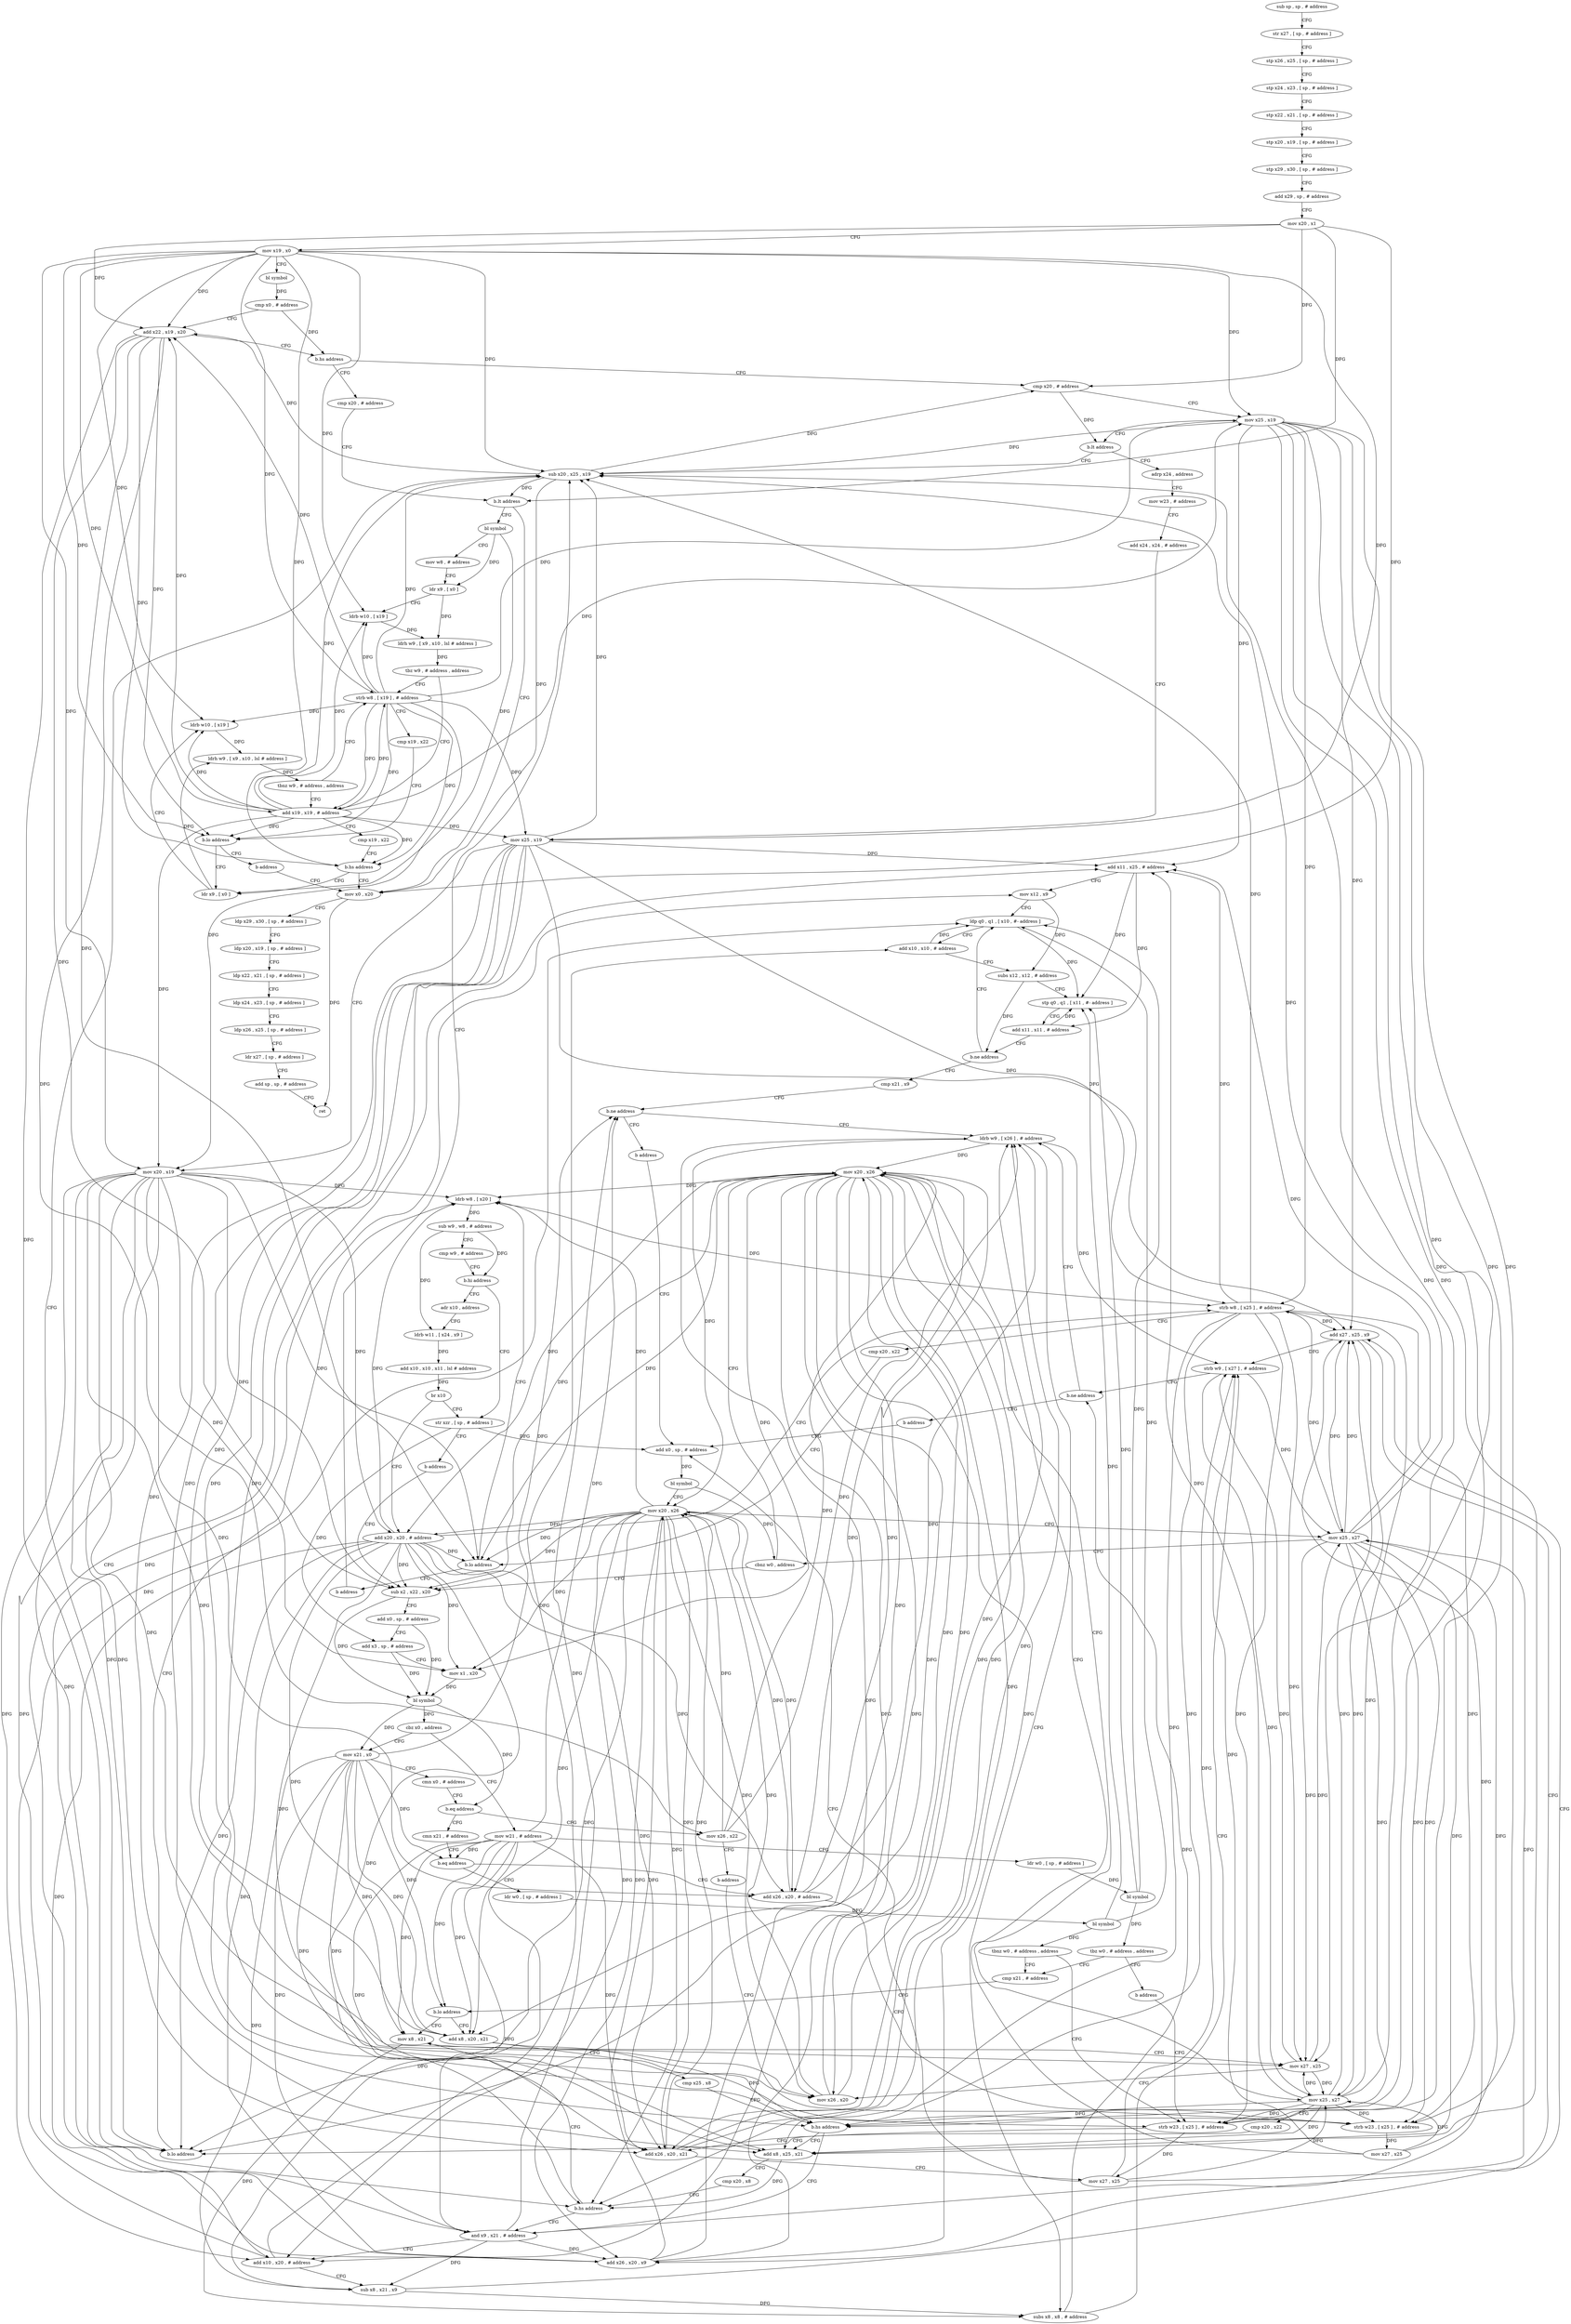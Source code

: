 digraph "func" {
"4268624" [label = "sub sp , sp , # address" ]
"4268628" [label = "str x27 , [ sp , # address ]" ]
"4268632" [label = "stp x26 , x25 , [ sp , # address ]" ]
"4268636" [label = "stp x24 , x23 , [ sp , # address ]" ]
"4268640" [label = "stp x22 , x21 , [ sp , # address ]" ]
"4268644" [label = "stp x20 , x19 , [ sp , # address ]" ]
"4268648" [label = "stp x29 , x30 , [ sp , # address ]" ]
"4268652" [label = "add x29 , sp , # address" ]
"4268656" [label = "mov x20 , x1" ]
"4268660" [label = "mov x19 , x0" ]
"4268664" [label = "bl symbol" ]
"4268668" [label = "cmp x0 , # address" ]
"4268672" [label = "add x22 , x19 , x20" ]
"4268676" [label = "b.hs address" ]
"4268756" [label = "cmp x20 , # address" ]
"4268680" [label = "cmp x20 , # address" ]
"4268760" [label = "mov x25 , x19" ]
"4268764" [label = "b.lt address" ]
"4269120" [label = "sub x20 , x25 , x19" ]
"4268768" [label = "adrp x24 , address" ]
"4268684" [label = "b.lt address" ]
"4269124" [label = "mov x0 , x20" ]
"4268688" [label = "bl symbol" ]
"4268772" [label = "mov w23 , # address" ]
"4268776" [label = "add x24 , x24 , # address" ]
"4268780" [label = "mov x25 , x19" ]
"4268784" [label = "mov x20 , x19" ]
"4268788" [label = "ldrb w8 , [ x20 ]" ]
"4269128" [label = "ldp x29 , x30 , [ sp , # address ]" ]
"4269132" [label = "ldp x20 , x19 , [ sp , # address ]" ]
"4269136" [label = "ldp x22 , x21 , [ sp , # address ]" ]
"4269140" [label = "ldp x24 , x23 , [ sp , # address ]" ]
"4269144" [label = "ldp x26 , x25 , [ sp , # address ]" ]
"4269148" [label = "ldr x27 , [ sp , # address ]" ]
"4269152" [label = "add sp , sp , # address" ]
"4269156" [label = "ret" ]
"4268692" [label = "mov w8 , # address" ]
"4268696" [label = "ldr x9 , [ x0 ]" ]
"4268700" [label = "ldrb w10 , [ x19 ]" ]
"4268704" [label = "ldrh w9 , [ x9 , x10 , lsl # address ]" ]
"4268708" [label = "tbz w9 , # address , address" ]
"4268740" [label = "strb w8 , [ x19 ] , # address" ]
"4268712" [label = "add x19 , x19 , # address" ]
"4268840" [label = "str xzr , [ sp , # address ]" ]
"4268844" [label = "b address" ]
"4268880" [label = "sub x2 , x22 , x20" ]
"4268804" [label = "adr x10 , address" ]
"4268808" [label = "ldrb w11 , [ x24 , x9 ]" ]
"4268812" [label = "add x10 , x10 , x11 , lsl # address" ]
"4268816" [label = "br x10" ]
"4268820" [label = "add x20 , x20 , # address" ]
"4268744" [label = "cmp x19 , x22" ]
"4268748" [label = "b.lo address" ]
"4268724" [label = "ldr x9 , [ x0 ]" ]
"4268752" [label = "b address" ]
"4268716" [label = "cmp x19 , x22" ]
"4268720" [label = "b.hs address" ]
"4268884" [label = "add x0 , sp , # address" ]
"4268888" [label = "add x3 , sp , # address" ]
"4268892" [label = "mov x1 , x20" ]
"4268896" [label = "bl symbol" ]
"4268900" [label = "cbz x0 , address" ]
"4269000" [label = "mov w21 , # address" ]
"4268904" [label = "mov x21 , x0" ]
"4268824" [label = "strb w8 , [ x25 ] , # address" ]
"4268828" [label = "cmp x20 , x22" ]
"4268832" [label = "b.lo address" ]
"4268836" [label = "b address" ]
"4268728" [label = "ldrb w10 , [ x19 ]" ]
"4268732" [label = "ldrh w9 , [ x9 , x10 , lsl # address ]" ]
"4268736" [label = "tbnz w9 , # address , address" ]
"4269004" [label = "ldr w0 , [ sp , # address ]" ]
"4269008" [label = "bl symbol" ]
"4269012" [label = "tbz w0 , # address , address" ]
"4268936" [label = "cmp x21 , # address" ]
"4269016" [label = "b address" ]
"4268908" [label = "cmn x0 , # address" ]
"4268912" [label = "b.eq address" ]
"4269084" [label = "mov x26 , x22" ]
"4268916" [label = "cmn x21 , # address" ]
"4268792" [label = "sub w9 , w8 , # address" ]
"4268796" [label = "cmp w9 , # address" ]
"4268800" [label = "b.hi address" ]
"4268940" [label = "b.lo address" ]
"4268968" [label = "mov x8 , x21" ]
"4268944" [label = "add x8 , x20 , x21" ]
"4268848" [label = "strb w23 , [ x25 ] , # address" ]
"4269088" [label = "b address" ]
"4269096" [label = "strb w23 , [ x25 ] , # address" ]
"4268920" [label = "b.eq address" ]
"4269092" [label = "add x26 , x20 , # address" ]
"4268924" [label = "ldr w0 , [ sp , # address ]" ]
"4268972" [label = "mov x27 , x25" ]
"4268976" [label = "mov x26 , x20" ]
"4268980" [label = "ldrb w9 , [ x26 ] , # address" ]
"4268948" [label = "cmp x25 , x8" ]
"4268952" [label = "b.hs address" ]
"4269020" [label = "and x9 , x21 , # address" ]
"4268956" [label = "add x8 , x25 , x21" ]
"4268852" [label = "add x26 , x20 , x21" ]
"4268856" [label = "mov x27 , x25" ]
"4268860" [label = "add x0 , sp , # address" ]
"4269100" [label = "mov x27 , x25" ]
"4269104" [label = "mov x20 , x26" ]
"4268928" [label = "bl symbol" ]
"4268932" [label = "tbnz w0 , # address , address" ]
"4268984" [label = "subs x8 , x8 , # address" ]
"4268988" [label = "strb w9 , [ x27 ] , # address" ]
"4268992" [label = "b.ne address" ]
"4268996" [label = "b address" ]
"4269024" [label = "add x10 , x20 , # address" ]
"4269028" [label = "sub x8 , x21 , x9" ]
"4269032" [label = "add x27 , x25 , x9" ]
"4269036" [label = "add x26 , x20 , x9" ]
"4269040" [label = "add x11 , x25 , # address" ]
"4269044" [label = "mov x12 , x9" ]
"4269048" [label = "ldp q0 , q1 , [ x10 , #- address ]" ]
"4268960" [label = "cmp x20 , x8" ]
"4268964" [label = "b.hs address" ]
"4269108" [label = "mov x25 , x27" ]
"4269112" [label = "cmp x20 , x22" ]
"4269116" [label = "b.lo address" ]
"4268864" [label = "bl symbol" ]
"4268868" [label = "mov x20 , x26" ]
"4268872" [label = "mov x25 , x27" ]
"4268876" [label = "cbnz w0 , address" ]
"4269052" [label = "add x10 , x10 , # address" ]
"4269056" [label = "subs x12 , x12 , # address" ]
"4269060" [label = "stp q0 , q1 , [ x11 , #- address ]" ]
"4269064" [label = "add x11 , x11 , # address" ]
"4269068" [label = "b.ne address" ]
"4269072" [label = "cmp x21 , x9" ]
"4269076" [label = "b.ne address" ]
"4269080" [label = "b address" ]
"4268624" -> "4268628" [ label = "CFG" ]
"4268628" -> "4268632" [ label = "CFG" ]
"4268632" -> "4268636" [ label = "CFG" ]
"4268636" -> "4268640" [ label = "CFG" ]
"4268640" -> "4268644" [ label = "CFG" ]
"4268644" -> "4268648" [ label = "CFG" ]
"4268648" -> "4268652" [ label = "CFG" ]
"4268652" -> "4268656" [ label = "CFG" ]
"4268656" -> "4268660" [ label = "CFG" ]
"4268656" -> "4268672" [ label = "DFG" ]
"4268656" -> "4268756" [ label = "DFG" ]
"4268656" -> "4268684" [ label = "DFG" ]
"4268656" -> "4269124" [ label = "DFG" ]
"4268660" -> "4268664" [ label = "CFG" ]
"4268660" -> "4268672" [ label = "DFG" ]
"4268660" -> "4268760" [ label = "DFG" ]
"4268660" -> "4269120" [ label = "DFG" ]
"4268660" -> "4268780" [ label = "DFG" ]
"4268660" -> "4268784" [ label = "DFG" ]
"4268660" -> "4268700" [ label = "DFG" ]
"4268660" -> "4268740" [ label = "DFG" ]
"4268660" -> "4268748" [ label = "DFG" ]
"4268660" -> "4268712" [ label = "DFG" ]
"4268660" -> "4268720" [ label = "DFG" ]
"4268660" -> "4268728" [ label = "DFG" ]
"4268664" -> "4268668" [ label = "DFG" ]
"4268668" -> "4268672" [ label = "CFG" ]
"4268668" -> "4268676" [ label = "DFG" ]
"4268672" -> "4268676" [ label = "CFG" ]
"4268672" -> "4268748" [ label = "DFG" ]
"4268672" -> "4268720" [ label = "DFG" ]
"4268672" -> "4268880" [ label = "DFG" ]
"4268672" -> "4268832" [ label = "DFG" ]
"4268672" -> "4269084" [ label = "DFG" ]
"4268672" -> "4269116" [ label = "DFG" ]
"4268676" -> "4268756" [ label = "CFG" ]
"4268676" -> "4268680" [ label = "CFG" ]
"4268756" -> "4268760" [ label = "CFG" ]
"4268756" -> "4268764" [ label = "DFG" ]
"4268680" -> "4268684" [ label = "CFG" ]
"4268760" -> "4268764" [ label = "CFG" ]
"4268760" -> "4269120" [ label = "DFG" ]
"4268760" -> "4268824" [ label = "DFG" ]
"4268760" -> "4268972" [ label = "DFG" ]
"4268760" -> "4268952" [ label = "DFG" ]
"4268760" -> "4268848" [ label = "DFG" ]
"4268760" -> "4269096" [ label = "DFG" ]
"4268760" -> "4269032" [ label = "DFG" ]
"4268760" -> "4269040" [ label = "DFG" ]
"4268760" -> "4268956" [ label = "DFG" ]
"4268764" -> "4269120" [ label = "CFG" ]
"4268764" -> "4268768" [ label = "CFG" ]
"4269120" -> "4269124" [ label = "DFG" ]
"4269120" -> "4268672" [ label = "DFG" ]
"4269120" -> "4268756" [ label = "DFG" ]
"4269120" -> "4268684" [ label = "DFG" ]
"4268768" -> "4268772" [ label = "CFG" ]
"4268684" -> "4269124" [ label = "CFG" ]
"4268684" -> "4268688" [ label = "CFG" ]
"4269124" -> "4269128" [ label = "CFG" ]
"4269124" -> "4269156" [ label = "DFG" ]
"4268688" -> "4268692" [ label = "CFG" ]
"4268688" -> "4268696" [ label = "DFG" ]
"4268688" -> "4268724" [ label = "DFG" ]
"4268772" -> "4268776" [ label = "CFG" ]
"4268776" -> "4268780" [ label = "CFG" ]
"4268780" -> "4268784" [ label = "CFG" ]
"4268780" -> "4269120" [ label = "DFG" ]
"4268780" -> "4268824" [ label = "DFG" ]
"4268780" -> "4268972" [ label = "DFG" ]
"4268780" -> "4268952" [ label = "DFG" ]
"4268780" -> "4268848" [ label = "DFG" ]
"4268780" -> "4269096" [ label = "DFG" ]
"4268780" -> "4269032" [ label = "DFG" ]
"4268780" -> "4269040" [ label = "DFG" ]
"4268780" -> "4268956" [ label = "DFG" ]
"4268784" -> "4268788" [ label = "DFG" ]
"4268784" -> "4268880" [ label = "DFG" ]
"4268784" -> "4268892" [ label = "DFG" ]
"4268784" -> "4268820" [ label = "DFG" ]
"4268784" -> "4268832" [ label = "DFG" ]
"4268784" -> "4268976" [ label = "DFG" ]
"4268784" -> "4268944" [ label = "DFG" ]
"4268784" -> "4268852" [ label = "DFG" ]
"4268784" -> "4269092" [ label = "DFG" ]
"4268784" -> "4269024" [ label = "DFG" ]
"4268784" -> "4269036" [ label = "DFG" ]
"4268784" -> "4268964" [ label = "DFG" ]
"4268784" -> "4269116" [ label = "DFG" ]
"4268788" -> "4268792" [ label = "DFG" ]
"4268788" -> "4268824" [ label = "DFG" ]
"4269128" -> "4269132" [ label = "CFG" ]
"4269132" -> "4269136" [ label = "CFG" ]
"4269136" -> "4269140" [ label = "CFG" ]
"4269140" -> "4269144" [ label = "CFG" ]
"4269144" -> "4269148" [ label = "CFG" ]
"4269148" -> "4269152" [ label = "CFG" ]
"4269152" -> "4269156" [ label = "CFG" ]
"4268692" -> "4268696" [ label = "CFG" ]
"4268696" -> "4268700" [ label = "CFG" ]
"4268696" -> "4268704" [ label = "DFG" ]
"4268700" -> "4268704" [ label = "DFG" ]
"4268704" -> "4268708" [ label = "DFG" ]
"4268708" -> "4268740" [ label = "CFG" ]
"4268708" -> "4268712" [ label = "CFG" ]
"4268740" -> "4268744" [ label = "CFG" ]
"4268740" -> "4268760" [ label = "DFG" ]
"4268740" -> "4269120" [ label = "DFG" ]
"4268740" -> "4268780" [ label = "DFG" ]
"4268740" -> "4268784" [ label = "DFG" ]
"4268740" -> "4268700" [ label = "DFG" ]
"4268740" -> "4268672" [ label = "DFG" ]
"4268740" -> "4268748" [ label = "DFG" ]
"4268740" -> "4268712" [ label = "DFG" ]
"4268740" -> "4268720" [ label = "DFG" ]
"4268740" -> "4268728" [ label = "DFG" ]
"4268712" -> "4268716" [ label = "CFG" ]
"4268712" -> "4268760" [ label = "DFG" ]
"4268712" -> "4269120" [ label = "DFG" ]
"4268712" -> "4268780" [ label = "DFG" ]
"4268712" -> "4268784" [ label = "DFG" ]
"4268712" -> "4268700" [ label = "DFG" ]
"4268712" -> "4268740" [ label = "DFG" ]
"4268712" -> "4268672" [ label = "DFG" ]
"4268712" -> "4268748" [ label = "DFG" ]
"4268712" -> "4268720" [ label = "DFG" ]
"4268712" -> "4268728" [ label = "DFG" ]
"4268840" -> "4268844" [ label = "CFG" ]
"4268840" -> "4268888" [ label = "DFG" ]
"4268840" -> "4268860" [ label = "DFG" ]
"4268844" -> "4268880" [ label = "CFG" ]
"4268880" -> "4268884" [ label = "CFG" ]
"4268880" -> "4268896" [ label = "DFG" ]
"4268804" -> "4268808" [ label = "CFG" ]
"4268808" -> "4268812" [ label = "DFG" ]
"4268812" -> "4268816" [ label = "DFG" ]
"4268816" -> "4268820" [ label = "CFG" ]
"4268816" -> "4268840" [ label = "CFG" ]
"4268820" -> "4268824" [ label = "CFG" ]
"4268820" -> "4268788" [ label = "DFG" ]
"4268820" -> "4268880" [ label = "DFG" ]
"4268820" -> "4268892" [ label = "DFG" ]
"4268820" -> "4268832" [ label = "DFG" ]
"4268820" -> "4268976" [ label = "DFG" ]
"4268820" -> "4268944" [ label = "DFG" ]
"4268820" -> "4268852" [ label = "DFG" ]
"4268820" -> "4269092" [ label = "DFG" ]
"4268820" -> "4269024" [ label = "DFG" ]
"4268820" -> "4269036" [ label = "DFG" ]
"4268820" -> "4268964" [ label = "DFG" ]
"4268820" -> "4269116" [ label = "DFG" ]
"4268744" -> "4268748" [ label = "CFG" ]
"4268748" -> "4268724" [ label = "CFG" ]
"4268748" -> "4268752" [ label = "CFG" ]
"4268724" -> "4268728" [ label = "CFG" ]
"4268724" -> "4268732" [ label = "DFG" ]
"4268752" -> "4269124" [ label = "CFG" ]
"4268716" -> "4268720" [ label = "CFG" ]
"4268720" -> "4269124" [ label = "CFG" ]
"4268720" -> "4268724" [ label = "CFG" ]
"4268884" -> "4268888" [ label = "CFG" ]
"4268884" -> "4268896" [ label = "DFG" ]
"4268888" -> "4268892" [ label = "CFG" ]
"4268888" -> "4268896" [ label = "DFG" ]
"4268892" -> "4268896" [ label = "DFG" ]
"4268896" -> "4268900" [ label = "DFG" ]
"4268896" -> "4268904" [ label = "DFG" ]
"4268896" -> "4268912" [ label = "DFG" ]
"4268900" -> "4269000" [ label = "CFG" ]
"4268900" -> "4268904" [ label = "CFG" ]
"4269000" -> "4269004" [ label = "CFG" ]
"4269000" -> "4268940" [ label = "DFG" ]
"4269000" -> "4268920" [ label = "DFG" ]
"4269000" -> "4268968" [ label = "DFG" ]
"4269000" -> "4268944" [ label = "DFG" ]
"4269000" -> "4268852" [ label = "DFG" ]
"4269000" -> "4269020" [ label = "DFG" ]
"4269000" -> "4269028" [ label = "DFG" ]
"4269000" -> "4268956" [ label = "DFG" ]
"4269000" -> "4269076" [ label = "DFG" ]
"4268904" -> "4268908" [ label = "CFG" ]
"4268904" -> "4268940" [ label = "DFG" ]
"4268904" -> "4268920" [ label = "DFG" ]
"4268904" -> "4268968" [ label = "DFG" ]
"4268904" -> "4268944" [ label = "DFG" ]
"4268904" -> "4268852" [ label = "DFG" ]
"4268904" -> "4269020" [ label = "DFG" ]
"4268904" -> "4269028" [ label = "DFG" ]
"4268904" -> "4268956" [ label = "DFG" ]
"4268904" -> "4269076" [ label = "DFG" ]
"4268824" -> "4268828" [ label = "CFG" ]
"4268824" -> "4269120" [ label = "DFG" ]
"4268824" -> "4268972" [ label = "DFG" ]
"4268824" -> "4268952" [ label = "DFG" ]
"4268824" -> "4268848" [ label = "DFG" ]
"4268824" -> "4269096" [ label = "DFG" ]
"4268824" -> "4269032" [ label = "DFG" ]
"4268824" -> "4269040" [ label = "DFG" ]
"4268824" -> "4268956" [ label = "DFG" ]
"4268828" -> "4268832" [ label = "CFG" ]
"4268832" -> "4268788" [ label = "CFG" ]
"4268832" -> "4268836" [ label = "CFG" ]
"4268836" -> "4269120" [ label = "CFG" ]
"4268728" -> "4268732" [ label = "DFG" ]
"4268732" -> "4268736" [ label = "DFG" ]
"4268736" -> "4268712" [ label = "CFG" ]
"4268736" -> "4268740" [ label = "CFG" ]
"4269004" -> "4269008" [ label = "DFG" ]
"4269008" -> "4269012" [ label = "DFG" ]
"4269008" -> "4269048" [ label = "DFG" ]
"4269008" -> "4269060" [ label = "DFG" ]
"4269012" -> "4268936" [ label = "CFG" ]
"4269012" -> "4269016" [ label = "CFG" ]
"4268936" -> "4268940" [ label = "CFG" ]
"4269016" -> "4268848" [ label = "CFG" ]
"4268908" -> "4268912" [ label = "CFG" ]
"4268912" -> "4269084" [ label = "CFG" ]
"4268912" -> "4268916" [ label = "CFG" ]
"4269084" -> "4269088" [ label = "CFG" ]
"4269084" -> "4268980" [ label = "DFG" ]
"4269084" -> "4268868" [ label = "DFG" ]
"4269084" -> "4269104" [ label = "DFG" ]
"4268916" -> "4268920" [ label = "CFG" ]
"4268792" -> "4268796" [ label = "CFG" ]
"4268792" -> "4268800" [ label = "DFG" ]
"4268792" -> "4268808" [ label = "DFG" ]
"4268796" -> "4268800" [ label = "CFG" ]
"4268800" -> "4268840" [ label = "CFG" ]
"4268800" -> "4268804" [ label = "CFG" ]
"4268940" -> "4268968" [ label = "CFG" ]
"4268940" -> "4268944" [ label = "CFG" ]
"4268968" -> "4268972" [ label = "CFG" ]
"4268968" -> "4268984" [ label = "DFG" ]
"4268944" -> "4268948" [ label = "CFG" ]
"4268944" -> "4268952" [ label = "DFG" ]
"4268848" -> "4268852" [ label = "CFG" ]
"4268848" -> "4268856" [ label = "DFG" ]
"4269088" -> "4269096" [ label = "CFG" ]
"4269096" -> "4269100" [ label = "DFG" ]
"4268920" -> "4269092" [ label = "CFG" ]
"4268920" -> "4268924" [ label = "CFG" ]
"4269092" -> "4269096" [ label = "CFG" ]
"4269092" -> "4268980" [ label = "DFG" ]
"4269092" -> "4268868" [ label = "DFG" ]
"4269092" -> "4269104" [ label = "DFG" ]
"4268924" -> "4268928" [ label = "DFG" ]
"4268972" -> "4268976" [ label = "CFG" ]
"4268972" -> "4268988" [ label = "DFG" ]
"4268972" -> "4268872" [ label = "DFG" ]
"4268972" -> "4269108" [ label = "DFG" ]
"4268976" -> "4268980" [ label = "DFG" ]
"4268976" -> "4268868" [ label = "DFG" ]
"4268976" -> "4269104" [ label = "DFG" ]
"4268980" -> "4268984" [ label = "CFG" ]
"4268980" -> "4268988" [ label = "DFG" ]
"4268980" -> "4268868" [ label = "DFG" ]
"4268980" -> "4269104" [ label = "DFG" ]
"4268948" -> "4268952" [ label = "CFG" ]
"4268952" -> "4269020" [ label = "CFG" ]
"4268952" -> "4268956" [ label = "CFG" ]
"4269020" -> "4269024" [ label = "CFG" ]
"4269020" -> "4269028" [ label = "DFG" ]
"4269020" -> "4269032" [ label = "DFG" ]
"4269020" -> "4269036" [ label = "DFG" ]
"4269020" -> "4269044" [ label = "DFG" ]
"4269020" -> "4269076" [ label = "DFG" ]
"4268956" -> "4268960" [ label = "CFG" ]
"4268956" -> "4268964" [ label = "DFG" ]
"4268852" -> "4268856" [ label = "CFG" ]
"4268852" -> "4268980" [ label = "DFG" ]
"4268852" -> "4268868" [ label = "DFG" ]
"4268852" -> "4269104" [ label = "DFG" ]
"4268856" -> "4268860" [ label = "CFG" ]
"4268856" -> "4268988" [ label = "DFG" ]
"4268856" -> "4268872" [ label = "DFG" ]
"4268856" -> "4269108" [ label = "DFG" ]
"4268860" -> "4268864" [ label = "DFG" ]
"4269100" -> "4269104" [ label = "CFG" ]
"4269100" -> "4268988" [ label = "DFG" ]
"4269100" -> "4268872" [ label = "DFG" ]
"4269100" -> "4269108" [ label = "DFG" ]
"4269104" -> "4269108" [ label = "CFG" ]
"4269104" -> "4268788" [ label = "DFG" ]
"4269104" -> "4268880" [ label = "DFG" ]
"4269104" -> "4268892" [ label = "DFG" ]
"4269104" -> "4268820" [ label = "DFG" ]
"4269104" -> "4268976" [ label = "DFG" ]
"4269104" -> "4269092" [ label = "DFG" ]
"4269104" -> "4269024" [ label = "DFG" ]
"4269104" -> "4268832" [ label = "DFG" ]
"4269104" -> "4268944" [ label = "DFG" ]
"4269104" -> "4268852" [ label = "DFG" ]
"4269104" -> "4269036" [ label = "DFG" ]
"4269104" -> "4268964" [ label = "DFG" ]
"4269104" -> "4269116" [ label = "DFG" ]
"4268928" -> "4268932" [ label = "DFG" ]
"4268928" -> "4269048" [ label = "DFG" ]
"4268928" -> "4269060" [ label = "DFG" ]
"4268932" -> "4268848" [ label = "CFG" ]
"4268932" -> "4268936" [ label = "CFG" ]
"4268984" -> "4268988" [ label = "CFG" ]
"4268984" -> "4268992" [ label = "DFG" ]
"4268988" -> "4268992" [ label = "CFG" ]
"4268988" -> "4268872" [ label = "DFG" ]
"4268988" -> "4269108" [ label = "DFG" ]
"4268992" -> "4268980" [ label = "CFG" ]
"4268992" -> "4268996" [ label = "CFG" ]
"4268996" -> "4268860" [ label = "CFG" ]
"4269024" -> "4269028" [ label = "CFG" ]
"4269024" -> "4269048" [ label = "DFG" ]
"4269024" -> "4269052" [ label = "DFG" ]
"4269028" -> "4269032" [ label = "CFG" ]
"4269028" -> "4268984" [ label = "DFG" ]
"4269032" -> "4269036" [ label = "CFG" ]
"4269032" -> "4268988" [ label = "DFG" ]
"4269032" -> "4268872" [ label = "DFG" ]
"4269032" -> "4269108" [ label = "DFG" ]
"4269036" -> "4269040" [ label = "CFG" ]
"4269036" -> "4268980" [ label = "DFG" ]
"4269036" -> "4268868" [ label = "DFG" ]
"4269036" -> "4269104" [ label = "DFG" ]
"4269040" -> "4269044" [ label = "CFG" ]
"4269040" -> "4269060" [ label = "DFG" ]
"4269040" -> "4269064" [ label = "DFG" ]
"4269044" -> "4269048" [ label = "CFG" ]
"4269044" -> "4269056" [ label = "DFG" ]
"4269048" -> "4269052" [ label = "CFG" ]
"4269048" -> "4269060" [ label = "DFG" ]
"4268960" -> "4268964" [ label = "CFG" ]
"4268964" -> "4269020" [ label = "CFG" ]
"4268964" -> "4268968" [ label = "CFG" ]
"4269108" -> "4269112" [ label = "CFG" ]
"4269108" -> "4268824" [ label = "DFG" ]
"4269108" -> "4268972" [ label = "DFG" ]
"4269108" -> "4268848" [ label = "DFG" ]
"4269108" -> "4269096" [ label = "DFG" ]
"4269108" -> "4269040" [ label = "DFG" ]
"4269108" -> "4269120" [ label = "DFG" ]
"4269108" -> "4268952" [ label = "DFG" ]
"4269108" -> "4269032" [ label = "DFG" ]
"4269108" -> "4268956" [ label = "DFG" ]
"4269112" -> "4269116" [ label = "CFG" ]
"4269116" -> "4268788" [ label = "CFG" ]
"4269116" -> "4269120" [ label = "CFG" ]
"4268864" -> "4268868" [ label = "CFG" ]
"4268864" -> "4268876" [ label = "DFG" ]
"4268868" -> "4268872" [ label = "CFG" ]
"4268868" -> "4268788" [ label = "DFG" ]
"4268868" -> "4268880" [ label = "DFG" ]
"4268868" -> "4268892" [ label = "DFG" ]
"4268868" -> "4268820" [ label = "DFG" ]
"4268868" -> "4268976" [ label = "DFG" ]
"4268868" -> "4269092" [ label = "DFG" ]
"4268868" -> "4269024" [ label = "DFG" ]
"4268868" -> "4268832" [ label = "DFG" ]
"4268868" -> "4268944" [ label = "DFG" ]
"4268868" -> "4268852" [ label = "DFG" ]
"4268868" -> "4269036" [ label = "DFG" ]
"4268868" -> "4268964" [ label = "DFG" ]
"4268868" -> "4269116" [ label = "DFG" ]
"4268872" -> "4268876" [ label = "CFG" ]
"4268872" -> "4268824" [ label = "DFG" ]
"4268872" -> "4268972" [ label = "DFG" ]
"4268872" -> "4268848" [ label = "DFG" ]
"4268872" -> "4269096" [ label = "DFG" ]
"4268872" -> "4269040" [ label = "DFG" ]
"4268872" -> "4269120" [ label = "DFG" ]
"4268872" -> "4268952" [ label = "DFG" ]
"4268872" -> "4269032" [ label = "DFG" ]
"4268872" -> "4268956" [ label = "DFG" ]
"4268876" -> "4269104" [ label = "CFG" ]
"4268876" -> "4268880" [ label = "CFG" ]
"4269052" -> "4269056" [ label = "CFG" ]
"4269052" -> "4269048" [ label = "DFG" ]
"4269056" -> "4269060" [ label = "CFG" ]
"4269056" -> "4269068" [ label = "DFG" ]
"4269060" -> "4269064" [ label = "CFG" ]
"4269064" -> "4269068" [ label = "CFG" ]
"4269064" -> "4269060" [ label = "DFG" ]
"4269068" -> "4269048" [ label = "CFG" ]
"4269068" -> "4269072" [ label = "CFG" ]
"4269072" -> "4269076" [ label = "CFG" ]
"4269076" -> "4268980" [ label = "CFG" ]
"4269076" -> "4269080" [ label = "CFG" ]
"4269080" -> "4268860" [ label = "CFG" ]
}
